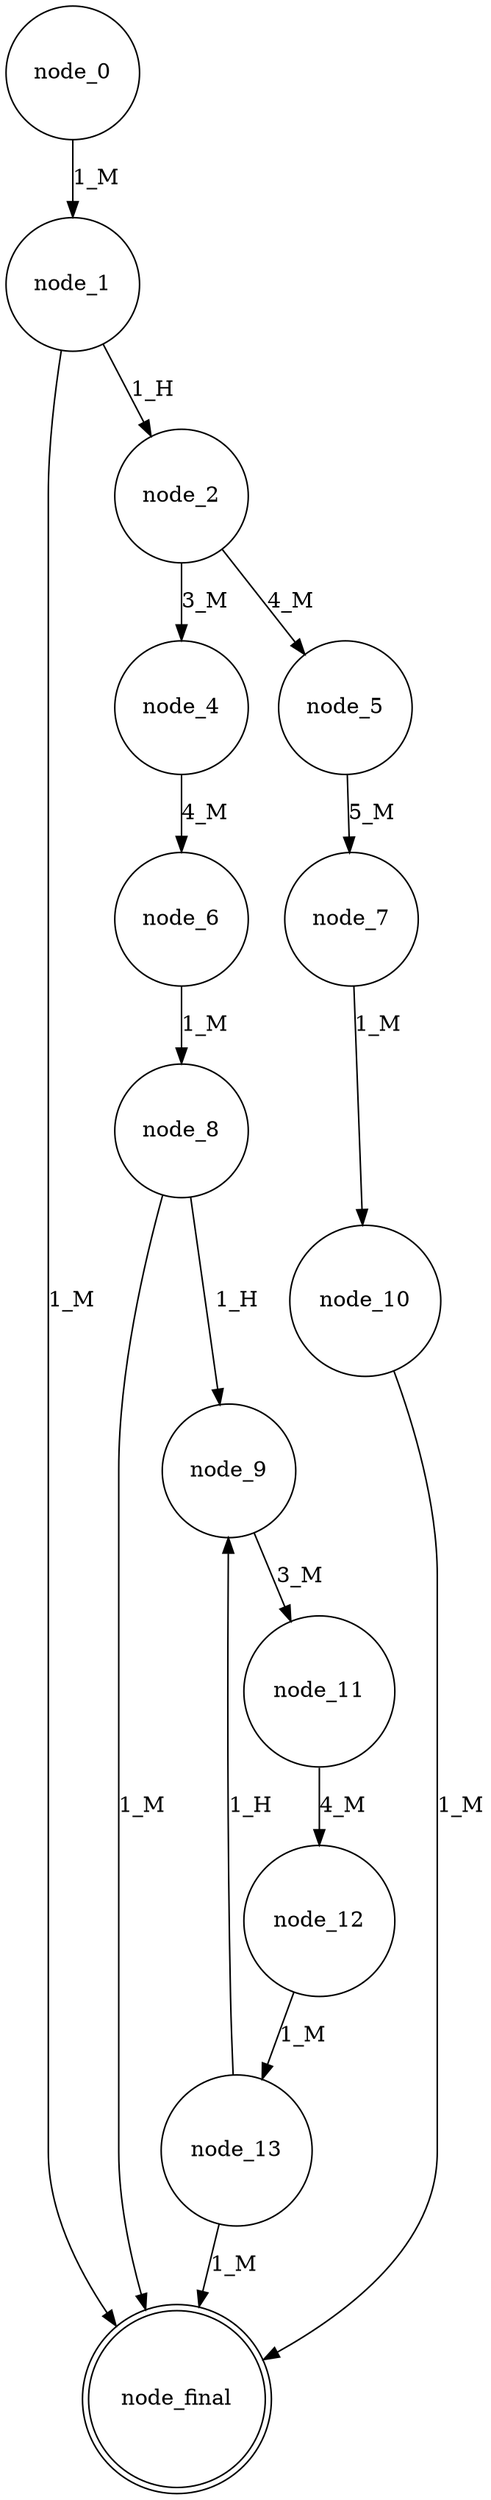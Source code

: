digraph automaton {
  node [shape = doublecircle]; node_final;
  node [shape = circle]
  node_0 -> node_1 [label="1_M"]
  node_1 -> node_2 [label="1_H"]
  node_1 -> node_final [label="1_M"]
  node_10 -> node_final [label="1_M"]
  node_11 -> node_12 [label="4_M"]
  node_12 -> node_13 [label="1_M"]
  node_13 -> node_9 [label="1_H"]
  node_13 -> node_final [label="1_M"]
  node_2 -> node_4 [label="3_M"]
  node_2 -> node_5 [label="4_M"]
  node_4 -> node_6 [label="4_M"]
  node_5 -> node_7 [label="5_M"]
  node_6 -> node_8 [label="1_M"]
  node_7 -> node_10 [label="1_M"]
  node_8 -> node_9 [label="1_H"]
  node_8 -> node_final [label="1_M"]
  node_9 -> node_11 [label="3_M"]
}
